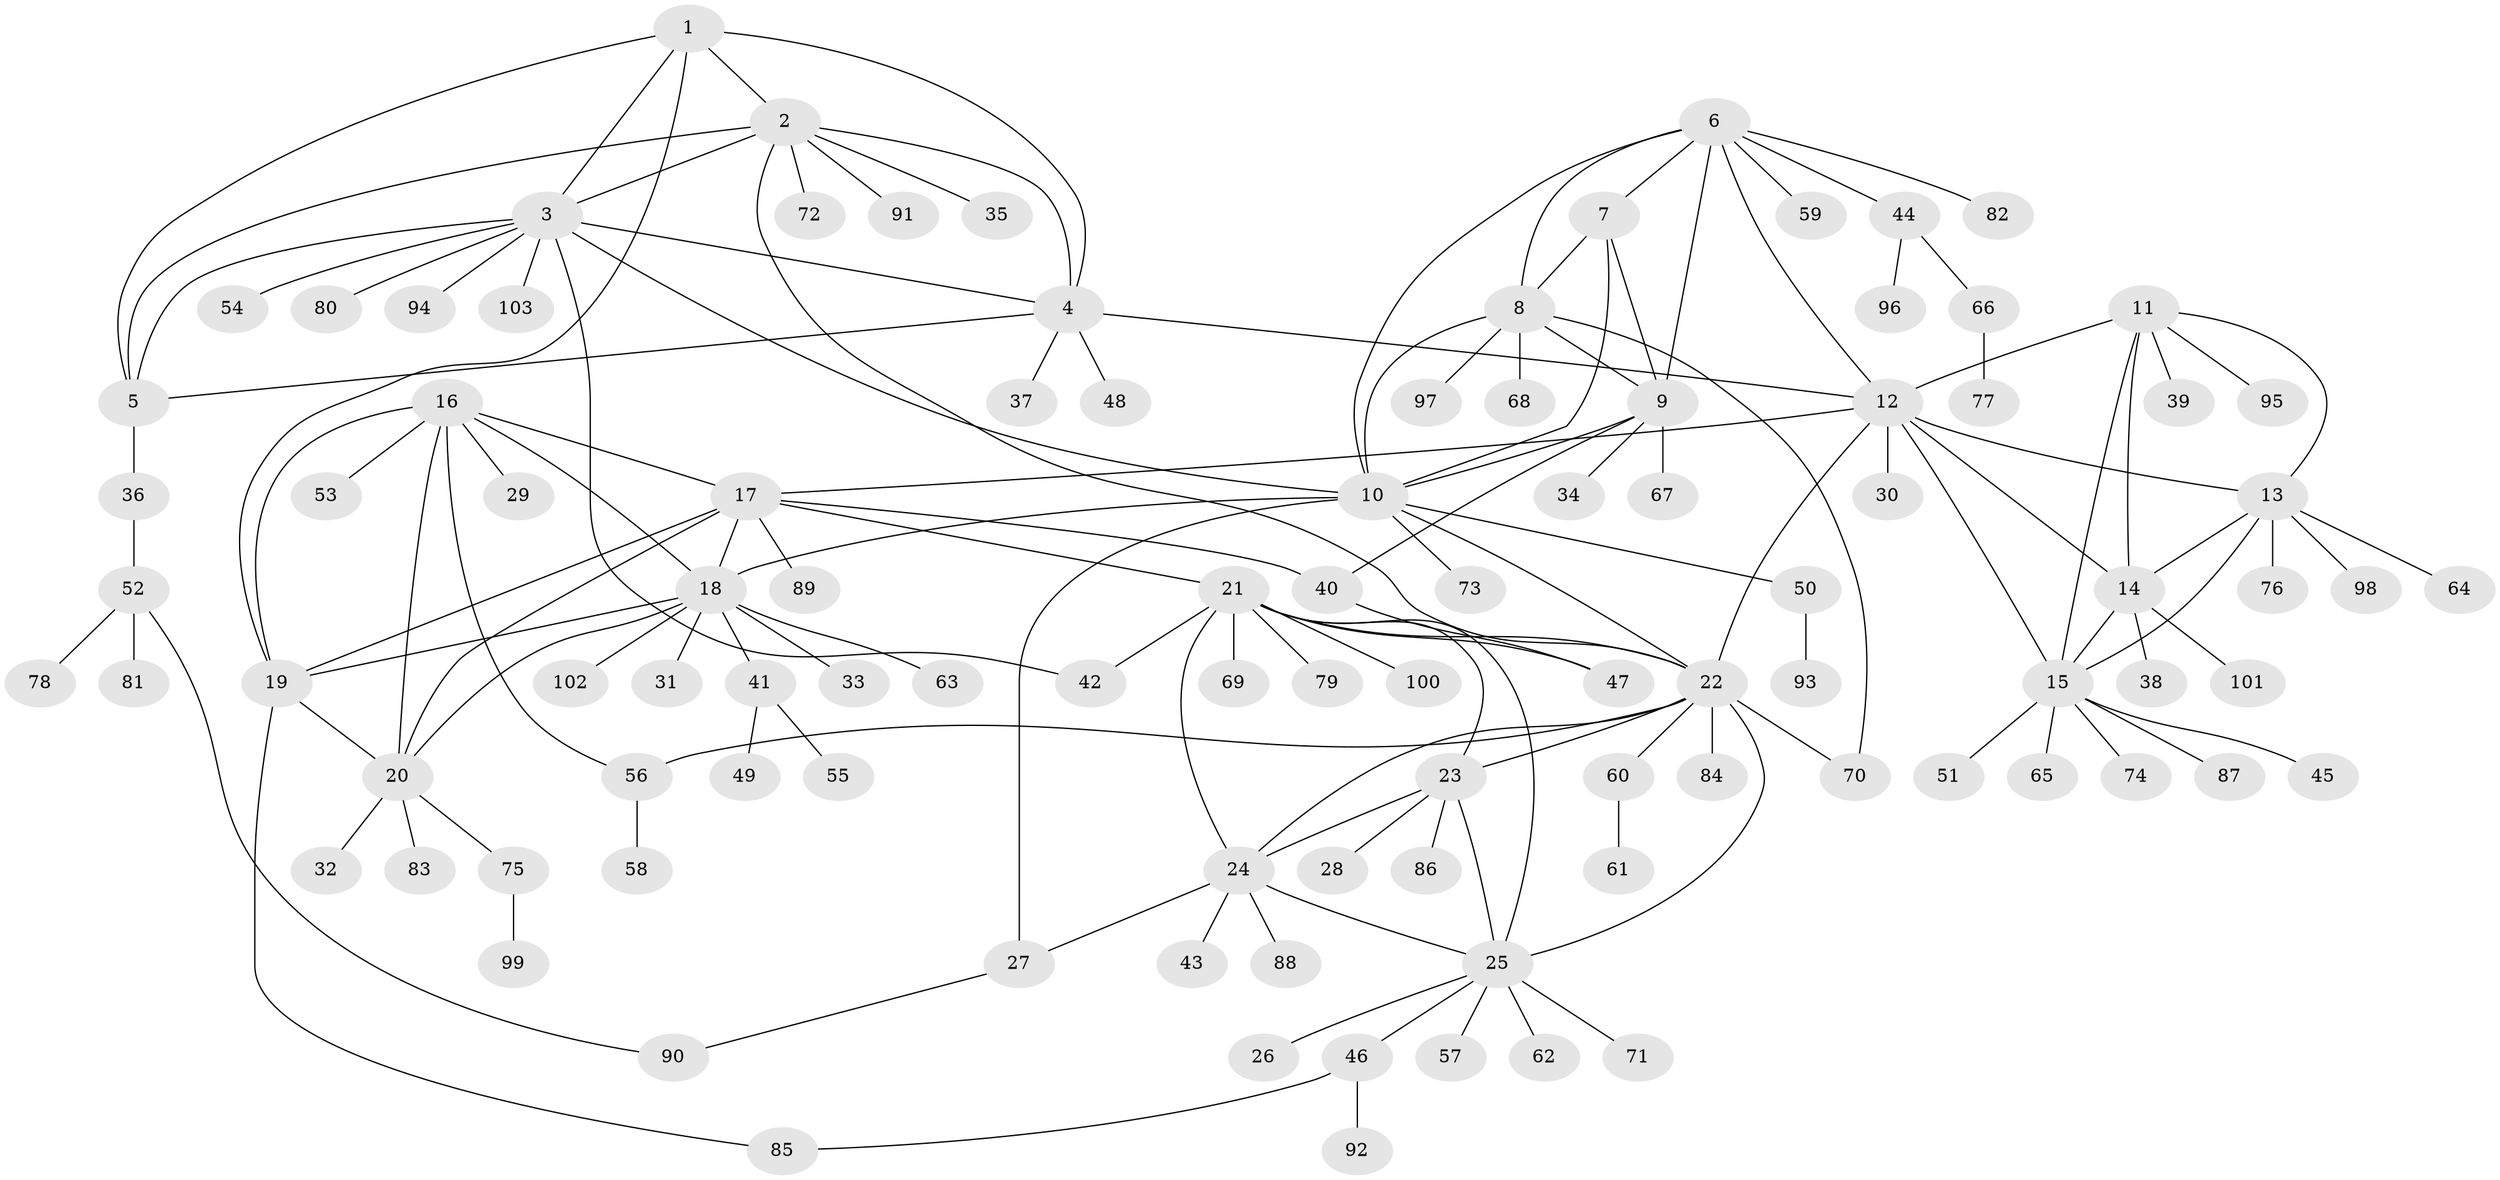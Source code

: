 // Generated by graph-tools (version 1.1) at 2025/50/03/09/25 03:50:35]
// undirected, 103 vertices, 146 edges
graph export_dot {
graph [start="1"]
  node [color=gray90,style=filled];
  1;
  2;
  3;
  4;
  5;
  6;
  7;
  8;
  9;
  10;
  11;
  12;
  13;
  14;
  15;
  16;
  17;
  18;
  19;
  20;
  21;
  22;
  23;
  24;
  25;
  26;
  27;
  28;
  29;
  30;
  31;
  32;
  33;
  34;
  35;
  36;
  37;
  38;
  39;
  40;
  41;
  42;
  43;
  44;
  45;
  46;
  47;
  48;
  49;
  50;
  51;
  52;
  53;
  54;
  55;
  56;
  57;
  58;
  59;
  60;
  61;
  62;
  63;
  64;
  65;
  66;
  67;
  68;
  69;
  70;
  71;
  72;
  73;
  74;
  75;
  76;
  77;
  78;
  79;
  80;
  81;
  82;
  83;
  84;
  85;
  86;
  87;
  88;
  89;
  90;
  91;
  92;
  93;
  94;
  95;
  96;
  97;
  98;
  99;
  100;
  101;
  102;
  103;
  1 -- 2;
  1 -- 3;
  1 -- 4;
  1 -- 5;
  1 -- 19;
  2 -- 3;
  2 -- 4;
  2 -- 5;
  2 -- 22;
  2 -- 35;
  2 -- 72;
  2 -- 91;
  3 -- 4;
  3 -- 5;
  3 -- 10;
  3 -- 42;
  3 -- 54;
  3 -- 80;
  3 -- 94;
  3 -- 103;
  4 -- 5;
  4 -- 12;
  4 -- 37;
  4 -- 48;
  5 -- 36;
  6 -- 7;
  6 -- 8;
  6 -- 9;
  6 -- 10;
  6 -- 12;
  6 -- 44;
  6 -- 59;
  6 -- 82;
  7 -- 8;
  7 -- 9;
  7 -- 10;
  8 -- 9;
  8 -- 10;
  8 -- 68;
  8 -- 70;
  8 -- 97;
  9 -- 10;
  9 -- 34;
  9 -- 40;
  9 -- 67;
  10 -- 18;
  10 -- 22;
  10 -- 27;
  10 -- 50;
  10 -- 73;
  11 -- 12;
  11 -- 13;
  11 -- 14;
  11 -- 15;
  11 -- 39;
  11 -- 95;
  12 -- 13;
  12 -- 14;
  12 -- 15;
  12 -- 17;
  12 -- 22;
  12 -- 30;
  13 -- 14;
  13 -- 15;
  13 -- 64;
  13 -- 76;
  13 -- 98;
  14 -- 15;
  14 -- 38;
  14 -- 101;
  15 -- 45;
  15 -- 51;
  15 -- 65;
  15 -- 74;
  15 -- 87;
  16 -- 17;
  16 -- 18;
  16 -- 19;
  16 -- 20;
  16 -- 29;
  16 -- 53;
  16 -- 56;
  17 -- 18;
  17 -- 19;
  17 -- 20;
  17 -- 21;
  17 -- 40;
  17 -- 89;
  18 -- 19;
  18 -- 20;
  18 -- 31;
  18 -- 33;
  18 -- 41;
  18 -- 63;
  18 -- 102;
  19 -- 20;
  19 -- 85;
  20 -- 32;
  20 -- 75;
  20 -- 83;
  21 -- 22;
  21 -- 23;
  21 -- 24;
  21 -- 25;
  21 -- 42;
  21 -- 47;
  21 -- 69;
  21 -- 79;
  21 -- 100;
  22 -- 23;
  22 -- 24;
  22 -- 25;
  22 -- 56;
  22 -- 60;
  22 -- 70;
  22 -- 84;
  23 -- 24;
  23 -- 25;
  23 -- 28;
  23 -- 86;
  24 -- 25;
  24 -- 27;
  24 -- 43;
  24 -- 88;
  25 -- 26;
  25 -- 46;
  25 -- 57;
  25 -- 62;
  25 -- 71;
  27 -- 90;
  36 -- 52;
  40 -- 47;
  41 -- 49;
  41 -- 55;
  44 -- 66;
  44 -- 96;
  46 -- 85;
  46 -- 92;
  50 -- 93;
  52 -- 78;
  52 -- 81;
  52 -- 90;
  56 -- 58;
  60 -- 61;
  66 -- 77;
  75 -- 99;
}
